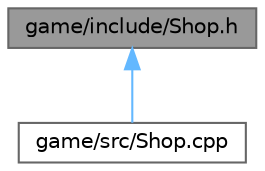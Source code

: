 digraph "game/include/Shop.h"
{
 // LATEX_PDF_SIZE
  bgcolor="transparent";
  edge [fontname=Helvetica,fontsize=10,labelfontname=Helvetica,labelfontsize=10];
  node [fontname=Helvetica,fontsize=10,shape=box,height=0.2,width=0.4];
  Node1 [id="Node000001",label="game/include/Shop.h",height=0.2,width=0.4,color="gray40", fillcolor="grey60", style="filled", fontcolor="black",tooltip="Shop trading system class."];
  Node1 -> Node2 [id="edge1_Node000001_Node000002",dir="back",color="steelblue1",style="solid",tooltip=" "];
  Node2 [id="Node000002",label="game/src/Shop.cpp",height=0.2,width=0.4,color="grey40", fillcolor="white", style="filled",URL="$Shop_8cpp.html",tooltip=" "];
}

